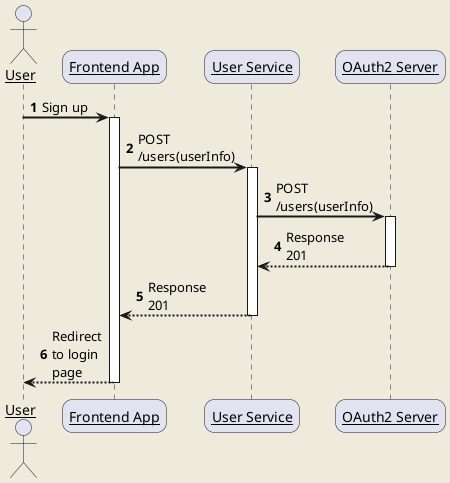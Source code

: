 
@startuml
skinparam backgroundColor #EEEBDC
skinparam handwritten false
skinparam sequenceArrowThickness 2
skinparam roundcorner 20
skinparam maxmessagesize 60
skinparam sequenceParticipant underline

actor User
participant "Frontend App" as Frontend
participant "User Service" as UserService
participant "OAuth2 Server" as OAuth

autonumber 1
User -> Frontend: Sign up
activate Frontend

Frontend -> UserService: POST /users(userInfo)
activate UserService

UserService -> OAuth: POST /users(userInfo)
activate OAuth
OAuth --> UserService: Response 201
deactivate OAuth

UserService --> Frontend: Response 201
deactivate UserService

Frontend --> User: Redirect to login page
deactivate Frontend
@enduml